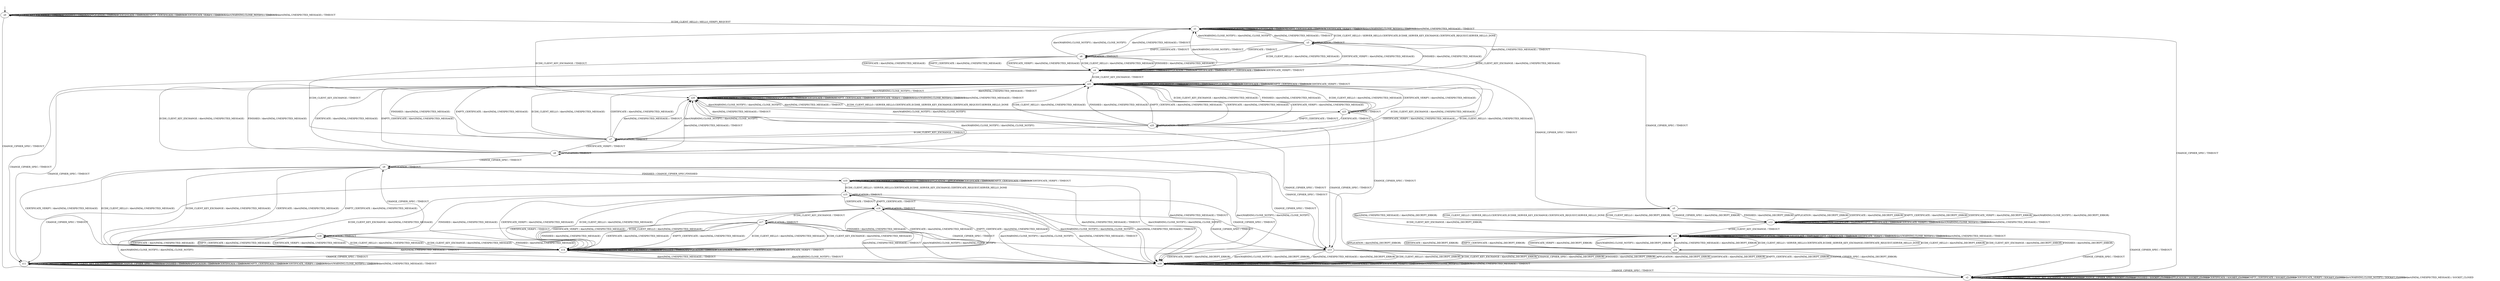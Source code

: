digraph h4 {
s0 [label="s0"];
s1 [label="s1"];
s2 [label="s2"];
s3 [label="s3"];
s4 [label="s4"];
s5 [label="s5"];
s6 [label="s6"];
s7 [label="s7"];
s8 [label="s8"];
s9 [label="s9"];
s10 [label="s10"];
s11 [label="s11"];
s12 [label="s12"];
s13 [label="s13"];
s14 [label="s14"];
s15 [label="s15"];
s16 [label="s16"];
s17 [label="s17"];
s18 [label="s18"];
s19 [label="s19"];
s20 [label="s20"];
s21 [label="s21"];
s22 [label="s22"];
s23 [label="s23"];
s24 [label="s24"];
s25 [label="s25"];
s0 -> s1 [label="ECDH_CLIENT_HELLO / HELLO_VERIFY_REQUEST"];
s0 -> s0 [label="ECDH_CLIENT_KEY_EXCHANGE / TIMEOUT"];
s0 -> s2 [label="CHANGE_CIPHER_SPEC / TIMEOUT"];
s0 -> s0 [label="FINISHED / TIMEOUT"];
s0 -> s0 [label="APPLICATION / TIMEOUT"];
s0 -> s0 [label="CERTIFICATE / TIMEOUT"];
s0 -> s0 [label="EMPTY_CERTIFICATE / TIMEOUT"];
s0 -> s0 [label="CERTIFICATE_VERIFY / TIMEOUT"];
s0 -> s0 [label="Alert(WARNING,CLOSE_NOTIFY) / TIMEOUT"];
s0 -> s0 [label="Alert(FATAL,UNEXPECTED_MESSAGE) / TIMEOUT"];
s1 -> s3 [label="ECDH_CLIENT_HELLO / SERVER_HELLO,CERTIFICATE,ECDHE_SERVER_KEY_EXCHANGE,CERTIFICATE_REQUEST,SERVER_HELLO_DONE"];
s1 -> s20 [label="ECDH_CLIENT_KEY_EXCHANGE / TIMEOUT"];
s1 -> s2 [label="CHANGE_CIPHER_SPEC / TIMEOUT"];
s1 -> s1 [label="FINISHED / TIMEOUT"];
s1 -> s1 [label="APPLICATION / TIMEOUT"];
s1 -> s1 [label="CERTIFICATE / TIMEOUT"];
s1 -> s1 [label="EMPTY_CERTIFICATE / TIMEOUT"];
s1 -> s1 [label="CERTIFICATE_VERIFY / TIMEOUT"];
s1 -> s1 [label="Alert(WARNING,CLOSE_NOTIFY) / TIMEOUT"];
s1 -> s1 [label="Alert(FATAL,UNEXPECTED_MESSAGE) / TIMEOUT"];
s2 -> s2 [label="ECDH_CLIENT_HELLO / SOCKET_CLOSED"];
s2 -> s2 [label="ECDH_CLIENT_KEY_EXCHANGE / SOCKET_CLOSED"];
s2 -> s2 [label="CHANGE_CIPHER_SPEC / SOCKET_CLOSED"];
s2 -> s2 [label="FINISHED / SOCKET_CLOSED"];
s2 -> s2 [label="APPLICATION / SOCKET_CLOSED"];
s2 -> s2 [label="CERTIFICATE / SOCKET_CLOSED"];
s2 -> s2 [label="EMPTY_CERTIFICATE / SOCKET_CLOSED"];
s2 -> s2 [label="CERTIFICATE_VERIFY / SOCKET_CLOSED"];
s2 -> s2 [label="Alert(WARNING,CLOSE_NOTIFY) / SOCKET_CLOSED"];
s2 -> s2 [label="Alert(FATAL,UNEXPECTED_MESSAGE) / SOCKET_CLOSED"];
s3 -> s4 [label="ECDH_CLIENT_HELLO / Alert(FATAL,UNEXPECTED_MESSAGE)"];
s3 -> s21 [label="ECDH_CLIENT_KEY_EXCHANGE / Alert(FATAL,UNEXPECTED_MESSAGE)"];
s3 -> s5 [label="CHANGE_CIPHER_SPEC / TIMEOUT"];
s3 -> s4 [label="FINISHED / Alert(FATAL,UNEXPECTED_MESSAGE)"];
s3 -> s3 [label="APPLICATION / TIMEOUT"];
s3 -> s6 [label="CERTIFICATE / TIMEOUT"];
s3 -> s6 [label="EMPTY_CERTIFICATE / TIMEOUT"];
s3 -> s4 [label="CERTIFICATE_VERIFY / Alert(FATAL,UNEXPECTED_MESSAGE)"];
s3 -> s1 [label="Alert(WARNING,CLOSE_NOTIFY) / Alert(FATAL,CLOSE_NOTIFY)"];
s3 -> s1 [label="Alert(FATAL,UNEXPECTED_MESSAGE) / TIMEOUT"];
s4 -> s4 [label="ECDH_CLIENT_HELLO / TIMEOUT"];
s4 -> s21 [label="ECDH_CLIENT_KEY_EXCHANGE / TIMEOUT"];
s4 -> s11 [label="CHANGE_CIPHER_SPEC / TIMEOUT"];
s4 -> s4 [label="FINISHED / TIMEOUT"];
s4 -> s4 [label="APPLICATION / TIMEOUT"];
s4 -> s4 [label="CERTIFICATE / TIMEOUT"];
s4 -> s4 [label="EMPTY_CERTIFICATE / TIMEOUT"];
s4 -> s4 [label="CERTIFICATE_VERIFY / TIMEOUT"];
s4 -> s1 [label="Alert(WARNING,CLOSE_NOTIFY) / TIMEOUT"];
s4 -> s1 [label="Alert(FATAL,UNEXPECTED_MESSAGE) / TIMEOUT"];
s5 -> s12 [label="ECDH_CLIENT_HELLO / Alert(FATAL,DECRYPT_ERROR)"];
s5 -> s22 [label="ECDH_CLIENT_KEY_EXCHANGE / Alert(FATAL,DECRYPT_ERROR)"];
s5 -> s12 [label="CHANGE_CIPHER_SPEC / Alert(FATAL,DECRYPT_ERROR)"];
s5 -> s12 [label="FINISHED / Alert(FATAL,DECRYPT_ERROR)"];
s5 -> s12 [label="APPLICATION / Alert(FATAL,DECRYPT_ERROR)"];
s5 -> s12 [label="CERTIFICATE / Alert(FATAL,DECRYPT_ERROR)"];
s5 -> s12 [label="EMPTY_CERTIFICATE / Alert(FATAL,DECRYPT_ERROR)"];
s5 -> s12 [label="CERTIFICATE_VERIFY / Alert(FATAL,DECRYPT_ERROR)"];
s5 -> s12 [label="Alert(WARNING,CLOSE_NOTIFY) / Alert(FATAL,DECRYPT_ERROR)"];
s5 -> s12 [label="Alert(FATAL,UNEXPECTED_MESSAGE) / Alert(FATAL,DECRYPT_ERROR)"];
s6 -> s4 [label="ECDH_CLIENT_HELLO / Alert(FATAL,UNEXPECTED_MESSAGE)"];
s6 -> s7 [label="ECDH_CLIENT_KEY_EXCHANGE / TIMEOUT"];
s6 -> s5 [label="CHANGE_CIPHER_SPEC / TIMEOUT"];
s6 -> s4 [label="FINISHED / Alert(FATAL,UNEXPECTED_MESSAGE)"];
s6 -> s6 [label="APPLICATION / TIMEOUT"];
s6 -> s4 [label="CERTIFICATE / Alert(FATAL,UNEXPECTED_MESSAGE)"];
s6 -> s4 [label="EMPTY_CERTIFICATE / Alert(FATAL,UNEXPECTED_MESSAGE)"];
s6 -> s4 [label="CERTIFICATE_VERIFY / Alert(FATAL,UNEXPECTED_MESSAGE)"];
s6 -> s1 [label="Alert(WARNING,CLOSE_NOTIFY) / Alert(FATAL,CLOSE_NOTIFY)"];
s6 -> s1 [label="Alert(FATAL,UNEXPECTED_MESSAGE) / TIMEOUT"];
s7 -> s21 [label="ECDH_CLIENT_HELLO / Alert(FATAL,UNEXPECTED_MESSAGE)"];
s7 -> s21 [label="ECDH_CLIENT_KEY_EXCHANGE / Alert(FATAL,UNEXPECTED_MESSAGE)"];
s7 -> s13 [label="CHANGE_CIPHER_SPEC / TIMEOUT"];
s7 -> s21 [label="FINISHED / Alert(FATAL,UNEXPECTED_MESSAGE)"];
s7 -> s7 [label="APPLICATION / TIMEOUT"];
s7 -> s21 [label="CERTIFICATE / Alert(FATAL,UNEXPECTED_MESSAGE)"];
s7 -> s21 [label="EMPTY_CERTIFICATE / Alert(FATAL,UNEXPECTED_MESSAGE)"];
s7 -> s8 [label="CERTIFICATE_VERIFY / TIMEOUT"];
s7 -> s20 [label="Alert(WARNING,CLOSE_NOTIFY) / Alert(FATAL,CLOSE_NOTIFY)"];
s7 -> s20 [label="Alert(FATAL,UNEXPECTED_MESSAGE) / TIMEOUT"];
s8 -> s21 [label="ECDH_CLIENT_HELLO / Alert(FATAL,UNEXPECTED_MESSAGE)"];
s8 -> s21 [label="ECDH_CLIENT_KEY_EXCHANGE / Alert(FATAL,UNEXPECTED_MESSAGE)"];
s8 -> s9 [label="CHANGE_CIPHER_SPEC / TIMEOUT"];
s8 -> s21 [label="FINISHED / Alert(FATAL,UNEXPECTED_MESSAGE)"];
s8 -> s8 [label="APPLICATION / TIMEOUT"];
s8 -> s21 [label="CERTIFICATE / Alert(FATAL,UNEXPECTED_MESSAGE)"];
s8 -> s21 [label="EMPTY_CERTIFICATE / Alert(FATAL,UNEXPECTED_MESSAGE)"];
s8 -> s21 [label="CERTIFICATE_VERIFY / Alert(FATAL,UNEXPECTED_MESSAGE)"];
s8 -> s20 [label="Alert(WARNING,CLOSE_NOTIFY) / Alert(FATAL,CLOSE_NOTIFY)"];
s8 -> s20 [label="Alert(FATAL,UNEXPECTED_MESSAGE) / TIMEOUT"];
s9 -> s14 [label="ECDH_CLIENT_HELLO / Alert(FATAL,UNEXPECTED_MESSAGE)"];
s9 -> s14 [label="ECDH_CLIENT_KEY_EXCHANGE / Alert(FATAL,UNEXPECTED_MESSAGE)"];
s9 -> s13 [label="CHANGE_CIPHER_SPEC / TIMEOUT"];
s9 -> s10 [label="FINISHED / CHANGE_CIPHER_SPEC,FINISHED"];
s9 -> s9 [label="APPLICATION / TIMEOUT"];
s9 -> s14 [label="CERTIFICATE / Alert(FATAL,UNEXPECTED_MESSAGE)"];
s9 -> s14 [label="EMPTY_CERTIFICATE / Alert(FATAL,UNEXPECTED_MESSAGE)"];
s9 -> s14 [label="CERTIFICATE_VERIFY / Alert(FATAL,UNEXPECTED_MESSAGE)"];
s9 -> s19 [label="Alert(WARNING,CLOSE_NOTIFY) / Alert(FATAL,CLOSE_NOTIFY)"];
s9 -> s19 [label="Alert(FATAL,UNEXPECTED_MESSAGE) / TIMEOUT"];
s10 -> s15 [label="ECDH_CLIENT_HELLO / SERVER_HELLO,CERTIFICATE,ECDHE_SERVER_KEY_EXCHANGE,CERTIFICATE_REQUEST,SERVER_HELLO_DONE"];
s10 -> s10 [label="ECDH_CLIENT_KEY_EXCHANGE / TIMEOUT"];
s10 -> s11 [label="CHANGE_CIPHER_SPEC / TIMEOUT"];
s10 -> s10 [label="FINISHED / TIMEOUT"];
s10 -> s10 [label="APPLICATION / APPLICATION"];
s10 -> s10 [label="CERTIFICATE / TIMEOUT"];
s10 -> s10 [label="EMPTY_CERTIFICATE / TIMEOUT"];
s10 -> s10 [label="CERTIFICATE_VERIFY / TIMEOUT"];
s10 -> s19 [label="Alert(WARNING,CLOSE_NOTIFY) / Alert(FATAL,CLOSE_NOTIFY)"];
s10 -> s19 [label="Alert(FATAL,UNEXPECTED_MESSAGE) / TIMEOUT"];
s11 -> s11 [label="ECDH_CLIENT_HELLO / TIMEOUT"];
s11 -> s11 [label="ECDH_CLIENT_KEY_EXCHANGE / TIMEOUT"];
s11 -> s11 [label="CHANGE_CIPHER_SPEC / TIMEOUT"];
s11 -> s11 [label="FINISHED / TIMEOUT"];
s11 -> s11 [label="APPLICATION / TIMEOUT"];
s11 -> s11 [label="CERTIFICATE / TIMEOUT"];
s11 -> s11 [label="EMPTY_CERTIFICATE / TIMEOUT"];
s11 -> s11 [label="CERTIFICATE_VERIFY / TIMEOUT"];
s11 -> s11 [label="Alert(WARNING,CLOSE_NOTIFY) / TIMEOUT"];
s11 -> s11 [label="Alert(FATAL,UNEXPECTED_MESSAGE) / TIMEOUT"];
s12 -> s5 [label="ECDH_CLIENT_HELLO / SERVER_HELLO,CERTIFICATE,ECDHE_SERVER_KEY_EXCHANGE,CERTIFICATE_REQUEST,SERVER_HELLO_DONE"];
s12 -> s22 [label="ECDH_CLIENT_KEY_EXCHANGE / TIMEOUT"];
s12 -> s2 [label="CHANGE_CIPHER_SPEC / TIMEOUT"];
s12 -> s12 [label="FINISHED / TIMEOUT"];
s12 -> s12 [label="APPLICATION / TIMEOUT"];
s12 -> s12 [label="CERTIFICATE / TIMEOUT"];
s12 -> s12 [label="EMPTY_CERTIFICATE / TIMEOUT"];
s12 -> s12 [label="CERTIFICATE_VERIFY / TIMEOUT"];
s12 -> s12 [label="Alert(WARNING,CLOSE_NOTIFY) / TIMEOUT"];
s12 -> s12 [label="Alert(FATAL,UNEXPECTED_MESSAGE) / TIMEOUT"];
s13 -> s19 [label="ECDH_CLIENT_HELLO / Alert(FATAL,DECRYPT_ERROR)"];
s13 -> s19 [label="ECDH_CLIENT_KEY_EXCHANGE / Alert(FATAL,DECRYPT_ERROR)"];
s13 -> s19 [label="CHANGE_CIPHER_SPEC / Alert(FATAL,DECRYPT_ERROR)"];
s13 -> s19 [label="FINISHED / Alert(FATAL,DECRYPT_ERROR)"];
s13 -> s19 [label="APPLICATION / Alert(FATAL,DECRYPT_ERROR)"];
s13 -> s19 [label="CERTIFICATE / Alert(FATAL,DECRYPT_ERROR)"];
s13 -> s19 [label="EMPTY_CERTIFICATE / Alert(FATAL,DECRYPT_ERROR)"];
s13 -> s19 [label="CERTIFICATE_VERIFY / Alert(FATAL,DECRYPT_ERROR)"];
s13 -> s19 [label="Alert(WARNING,CLOSE_NOTIFY) / Alert(FATAL,DECRYPT_ERROR)"];
s13 -> s19 [label="Alert(FATAL,UNEXPECTED_MESSAGE) / Alert(FATAL,DECRYPT_ERROR)"];
s14 -> s14 [label="ECDH_CLIENT_HELLO / TIMEOUT"];
s14 -> s14 [label="ECDH_CLIENT_KEY_EXCHANGE / TIMEOUT"];
s14 -> s11 [label="CHANGE_CIPHER_SPEC / TIMEOUT"];
s14 -> s14 [label="FINISHED / TIMEOUT"];
s14 -> s14 [label="APPLICATION / TIMEOUT"];
s14 -> s14 [label="CERTIFICATE / TIMEOUT"];
s14 -> s14 [label="EMPTY_CERTIFICATE / TIMEOUT"];
s14 -> s14 [label="CERTIFICATE_VERIFY / TIMEOUT"];
s14 -> s19 [label="Alert(WARNING,CLOSE_NOTIFY) / TIMEOUT"];
s14 -> s19 [label="Alert(FATAL,UNEXPECTED_MESSAGE) / TIMEOUT"];
s15 -> s14 [label="ECDH_CLIENT_HELLO / Alert(FATAL,UNEXPECTED_MESSAGE)"];
s15 -> s14 [label="ECDH_CLIENT_KEY_EXCHANGE / Alert(FATAL,UNEXPECTED_MESSAGE)"];
s15 -> s13 [label="CHANGE_CIPHER_SPEC / TIMEOUT"];
s15 -> s14 [label="FINISHED / Alert(FATAL,UNEXPECTED_MESSAGE)"];
s15 -> s15 [label="APPLICATION / TIMEOUT"];
s15 -> s16 [label="CERTIFICATE / TIMEOUT"];
s15 -> s16 [label="EMPTY_CERTIFICATE / TIMEOUT"];
s15 -> s14 [label="CERTIFICATE_VERIFY / Alert(FATAL,UNEXPECTED_MESSAGE)"];
s15 -> s19 [label="Alert(WARNING,CLOSE_NOTIFY) / Alert(FATAL,CLOSE_NOTIFY)"];
s15 -> s19 [label="Alert(FATAL,UNEXPECTED_MESSAGE) / TIMEOUT"];
s16 -> s14 [label="ECDH_CLIENT_HELLO / Alert(FATAL,UNEXPECTED_MESSAGE)"];
s16 -> s17 [label="ECDH_CLIENT_KEY_EXCHANGE / TIMEOUT"];
s16 -> s13 [label="CHANGE_CIPHER_SPEC / TIMEOUT"];
s16 -> s14 [label="FINISHED / Alert(FATAL,UNEXPECTED_MESSAGE)"];
s16 -> s16 [label="APPLICATION / TIMEOUT"];
s16 -> s14 [label="CERTIFICATE / Alert(FATAL,UNEXPECTED_MESSAGE)"];
s16 -> s14 [label="EMPTY_CERTIFICATE / Alert(FATAL,UNEXPECTED_MESSAGE)"];
s16 -> s14 [label="CERTIFICATE_VERIFY / Alert(FATAL,UNEXPECTED_MESSAGE)"];
s16 -> s19 [label="Alert(WARNING,CLOSE_NOTIFY) / Alert(FATAL,CLOSE_NOTIFY)"];
s16 -> s19 [label="Alert(FATAL,UNEXPECTED_MESSAGE) / TIMEOUT"];
s17 -> s14 [label="ECDH_CLIENT_HELLO / Alert(FATAL,UNEXPECTED_MESSAGE)"];
s17 -> s14 [label="ECDH_CLIENT_KEY_EXCHANGE / Alert(FATAL,UNEXPECTED_MESSAGE)"];
s17 -> s13 [label="CHANGE_CIPHER_SPEC / TIMEOUT"];
s17 -> s14 [label="FINISHED / Alert(FATAL,UNEXPECTED_MESSAGE)"];
s17 -> s17 [label="APPLICATION / TIMEOUT"];
s17 -> s14 [label="CERTIFICATE / Alert(FATAL,UNEXPECTED_MESSAGE)"];
s17 -> s14 [label="EMPTY_CERTIFICATE / Alert(FATAL,UNEXPECTED_MESSAGE)"];
s17 -> s18 [label="CERTIFICATE_VERIFY / TIMEOUT"];
s17 -> s19 [label="Alert(WARNING,CLOSE_NOTIFY) / Alert(FATAL,CLOSE_NOTIFY)"];
s17 -> s19 [label="Alert(FATAL,UNEXPECTED_MESSAGE) / TIMEOUT"];
s18 -> s14 [label="ECDH_CLIENT_HELLO / Alert(FATAL,UNEXPECTED_MESSAGE)"];
s18 -> s14 [label="ECDH_CLIENT_KEY_EXCHANGE / Alert(FATAL,UNEXPECTED_MESSAGE)"];
s18 -> s9 [label="CHANGE_CIPHER_SPEC / TIMEOUT"];
s18 -> s14 [label="FINISHED / Alert(FATAL,UNEXPECTED_MESSAGE)"];
s18 -> s18 [label="APPLICATION / TIMEOUT"];
s18 -> s14 [label="CERTIFICATE / Alert(FATAL,UNEXPECTED_MESSAGE)"];
s18 -> s14 [label="EMPTY_CERTIFICATE / Alert(FATAL,UNEXPECTED_MESSAGE)"];
s18 -> s14 [label="CERTIFICATE_VERIFY / Alert(FATAL,UNEXPECTED_MESSAGE)"];
s18 -> s19 [label="Alert(WARNING,CLOSE_NOTIFY) / Alert(FATAL,CLOSE_NOTIFY)"];
s18 -> s19 [label="Alert(FATAL,UNEXPECTED_MESSAGE) / TIMEOUT"];
s19 -> s19 [label="ECDH_CLIENT_HELLO / TIMEOUT"];
s19 -> s19 [label="ECDH_CLIENT_KEY_EXCHANGE / TIMEOUT"];
s19 -> s2 [label="CHANGE_CIPHER_SPEC / TIMEOUT"];
s19 -> s19 [label="FINISHED / TIMEOUT"];
s19 -> s19 [label="APPLICATION / TIMEOUT"];
s19 -> s19 [label="CERTIFICATE / TIMEOUT"];
s19 -> s19 [label="EMPTY_CERTIFICATE / TIMEOUT"];
s19 -> s19 [label="CERTIFICATE_VERIFY / TIMEOUT"];
s19 -> s19 [label="Alert(WARNING,CLOSE_NOTIFY) / TIMEOUT"];
s19 -> s19 [label="Alert(FATAL,UNEXPECTED_MESSAGE) / TIMEOUT"];
s20 -> s23 [label="ECDH_CLIENT_HELLO / SERVER_HELLO,CERTIFICATE,ECDHE_SERVER_KEY_EXCHANGE,CERTIFICATE_REQUEST,SERVER_HELLO_DONE"];
s20 -> s20 [label="ECDH_CLIENT_KEY_EXCHANGE / TIMEOUT"];
s20 -> s2 [label="CHANGE_CIPHER_SPEC / TIMEOUT"];
s20 -> s20 [label="FINISHED / TIMEOUT"];
s20 -> s20 [label="APPLICATION / TIMEOUT"];
s20 -> s20 [label="CERTIFICATE / TIMEOUT"];
s20 -> s20 [label="EMPTY_CERTIFICATE / TIMEOUT"];
s20 -> s20 [label="CERTIFICATE_VERIFY / TIMEOUT"];
s20 -> s20 [label="Alert(WARNING,CLOSE_NOTIFY) / TIMEOUT"];
s20 -> s20 [label="Alert(FATAL,UNEXPECTED_MESSAGE) / TIMEOUT"];
s21 -> s21 [label="ECDH_CLIENT_HELLO / TIMEOUT"];
s21 -> s21 [label="ECDH_CLIENT_KEY_EXCHANGE / TIMEOUT"];
s21 -> s11 [label="CHANGE_CIPHER_SPEC / TIMEOUT"];
s21 -> s21 [label="FINISHED / TIMEOUT"];
s21 -> s21 [label="APPLICATION / TIMEOUT"];
s21 -> s21 [label="CERTIFICATE / TIMEOUT"];
s21 -> s21 [label="EMPTY_CERTIFICATE / TIMEOUT"];
s21 -> s21 [label="CERTIFICATE_VERIFY / TIMEOUT"];
s21 -> s20 [label="Alert(WARNING,CLOSE_NOTIFY) / TIMEOUT"];
s21 -> s20 [label="Alert(FATAL,UNEXPECTED_MESSAGE) / TIMEOUT"];
s22 -> s24 [label="ECDH_CLIENT_HELLO / SERVER_HELLO,CERTIFICATE,ECDHE_SERVER_KEY_EXCHANGE,CERTIFICATE_REQUEST,SERVER_HELLO_DONE"];
s22 -> s22 [label="ECDH_CLIENT_KEY_EXCHANGE / TIMEOUT"];
s22 -> s2 [label="CHANGE_CIPHER_SPEC / TIMEOUT"];
s22 -> s22 [label="FINISHED / TIMEOUT"];
s22 -> s22 [label="APPLICATION / TIMEOUT"];
s22 -> s22 [label="CERTIFICATE / TIMEOUT"];
s22 -> s22 [label="EMPTY_CERTIFICATE / TIMEOUT"];
s22 -> s22 [label="CERTIFICATE_VERIFY / TIMEOUT"];
s22 -> s22 [label="Alert(WARNING,CLOSE_NOTIFY) / TIMEOUT"];
s22 -> s22 [label="Alert(FATAL,UNEXPECTED_MESSAGE) / TIMEOUT"];
s23 -> s21 [label="ECDH_CLIENT_HELLO / Alert(FATAL,UNEXPECTED_MESSAGE)"];
s23 -> s21 [label="ECDH_CLIENT_KEY_EXCHANGE / Alert(FATAL,UNEXPECTED_MESSAGE)"];
s23 -> s13 [label="CHANGE_CIPHER_SPEC / TIMEOUT"];
s23 -> s21 [label="FINISHED / Alert(FATAL,UNEXPECTED_MESSAGE)"];
s23 -> s23 [label="APPLICATION / TIMEOUT"];
s23 -> s25 [label="CERTIFICATE / TIMEOUT"];
s23 -> s25 [label="EMPTY_CERTIFICATE / TIMEOUT"];
s23 -> s21 [label="CERTIFICATE_VERIFY / Alert(FATAL,UNEXPECTED_MESSAGE)"];
s23 -> s20 [label="Alert(WARNING,CLOSE_NOTIFY) / Alert(FATAL,CLOSE_NOTIFY)"];
s23 -> s20 [label="Alert(FATAL,UNEXPECTED_MESSAGE) / TIMEOUT"];
s24 -> s22 [label="ECDH_CLIENT_HELLO / Alert(FATAL,DECRYPT_ERROR)"];
s24 -> s22 [label="ECDH_CLIENT_KEY_EXCHANGE / Alert(FATAL,DECRYPT_ERROR)"];
s24 -> s19 [label="CHANGE_CIPHER_SPEC / Alert(FATAL,DECRYPT_ERROR)"];
s24 -> s22 [label="FINISHED / Alert(FATAL,DECRYPT_ERROR)"];
s24 -> s22 [label="APPLICATION / Alert(FATAL,DECRYPT_ERROR)"];
s24 -> s22 [label="CERTIFICATE / Alert(FATAL,DECRYPT_ERROR)"];
s24 -> s22 [label="EMPTY_CERTIFICATE / Alert(FATAL,DECRYPT_ERROR)"];
s24 -> s22 [label="CERTIFICATE_VERIFY / Alert(FATAL,DECRYPT_ERROR)"];
s24 -> s22 [label="Alert(WARNING,CLOSE_NOTIFY) / Alert(FATAL,DECRYPT_ERROR)"];
s24 -> s22 [label="Alert(FATAL,UNEXPECTED_MESSAGE) / Alert(FATAL,DECRYPT_ERROR)"];
s25 -> s21 [label="ECDH_CLIENT_HELLO / Alert(FATAL,UNEXPECTED_MESSAGE)"];
s25 -> s7 [label="ECDH_CLIENT_KEY_EXCHANGE / TIMEOUT"];
s25 -> s13 [label="CHANGE_CIPHER_SPEC / TIMEOUT"];
s25 -> s21 [label="FINISHED / Alert(FATAL,UNEXPECTED_MESSAGE)"];
s25 -> s25 [label="APPLICATION / TIMEOUT"];
s25 -> s21 [label="CERTIFICATE / Alert(FATAL,UNEXPECTED_MESSAGE)"];
s25 -> s21 [label="EMPTY_CERTIFICATE / Alert(FATAL,UNEXPECTED_MESSAGE)"];
s25 -> s21 [label="CERTIFICATE_VERIFY / Alert(FATAL,UNEXPECTED_MESSAGE)"];
s25 -> s20 [label="Alert(WARNING,CLOSE_NOTIFY) / Alert(FATAL,CLOSE_NOTIFY)"];
s25 -> s20 [label="Alert(FATAL,UNEXPECTED_MESSAGE) / TIMEOUT"];
__start0 [shape=none, label=""];
__start0 -> s0 [label=""];
}
